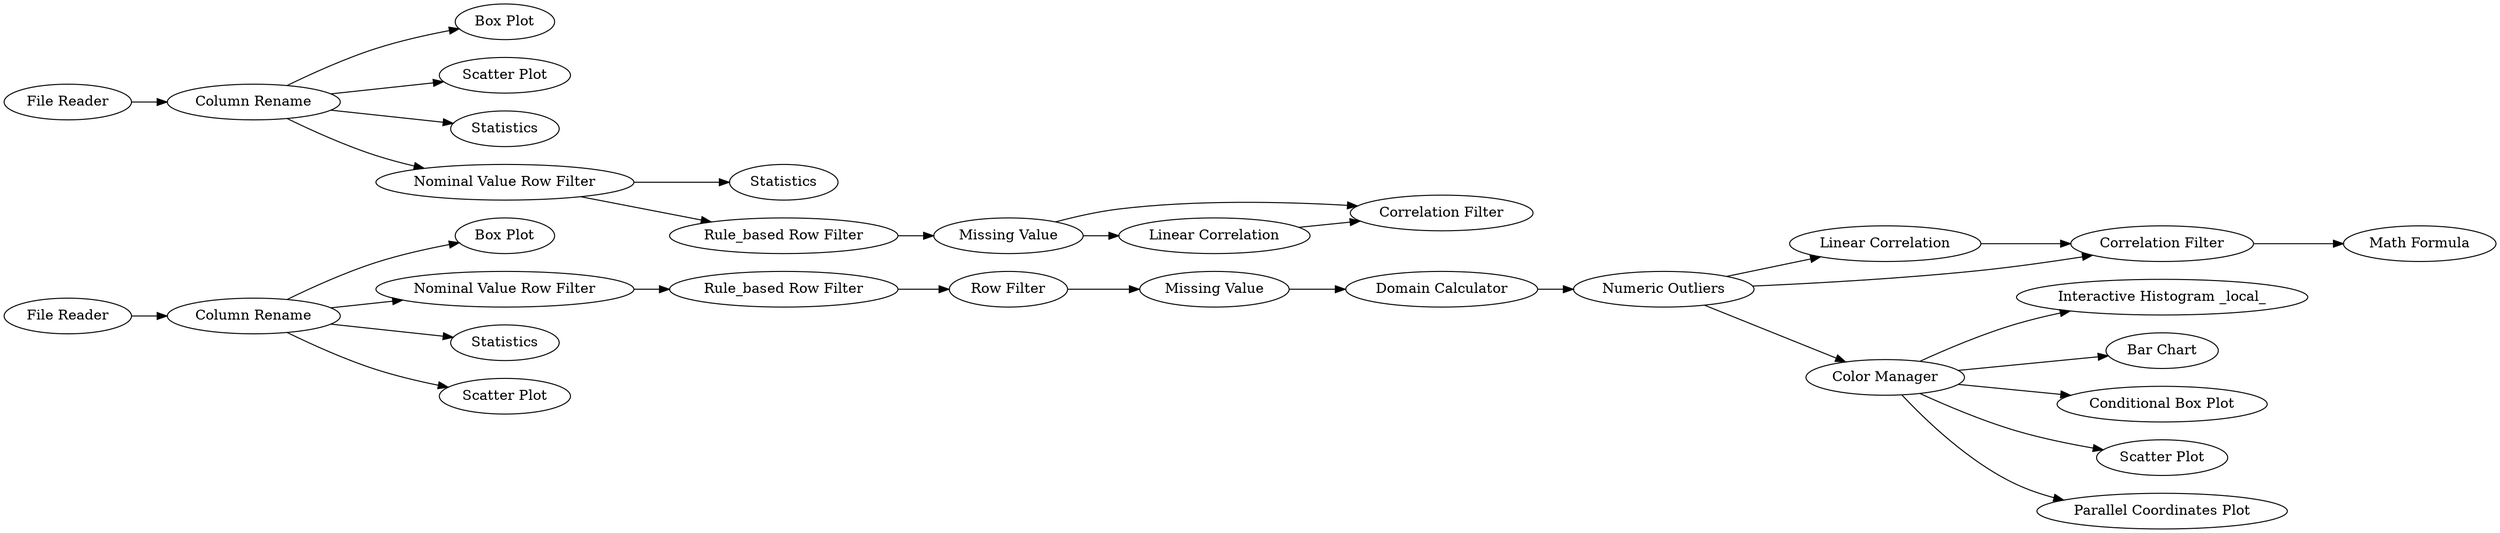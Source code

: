 digraph {
	"7604803004961434762_105" [label="Interactive Histogram _local_"]
	"7604803004961434762_83" [label="Correlation Filter"]
	"7604803004961434762_76" [label="Box Plot"]
	"7604803004961434762_97" [label="Domain Calculator"]
	"7604803004961434762_77" [label="Scatter Plot"]
	"7604803004961434762_95" [label="Row Filter"]
	"7604803004961434762_91" [label="Linear Correlation"]
	"7604803004961434762_90" [label="Box Plot"]
	"7604803004961434762_84" [label="File Reader"]
	"7604803004961434762_75" [label=Statistics]
	"7604803004961434762_82" [label="Linear Correlation"]
	"7604803004961434762_79" [label=Statistics]
	"7604803004961434762_100" [label="Bar Chart"]
	"7604803004961434762_73" [label="File Reader"]
	"7604803004961434762_80" [label="Rule_based Row Filter"]
	"7604803004961434762_88" [label="Correlation Filter"]
	"7604803004961434762_78" [label="Nominal Value Row Filter"]
	"7604803004961434762_89" [label="Rule_based Row Filter"]
	"7604803004961434762_102" [label="Conditional Box Plot"]
	"7604803004961434762_106" [label="Math Formula"]
	"7604803004961434762_86" [label="Missing Value"]
	"7604803004961434762_101" [label="Scatter Plot"]
	"7604803004961434762_96" [label="Color Manager"]
	"7604803004961434762_94" [label="Column Rename"]
	"7604803004961434762_81" [label="Missing Value"]
	"7604803004961434762_85" [label="Nominal Value Row Filter"]
	"7604803004961434762_92" [label=Statistics]
	"7604803004961434762_93" [label="Scatter Plot"]
	"7604803004961434762_103" [label="Numeric Outliers"]
	"7604803004961434762_74" [label="Column Rename"]
	"7604803004961434762_104" [label="Parallel Coordinates Plot"]
	"7604803004961434762_96" -> "7604803004961434762_101"
	"7604803004961434762_81" -> "7604803004961434762_82"
	"7604803004961434762_96" -> "7604803004961434762_102"
	"7604803004961434762_89" -> "7604803004961434762_95"
	"7604803004961434762_78" -> "7604803004961434762_79"
	"7604803004961434762_88" -> "7604803004961434762_106"
	"7604803004961434762_95" -> "7604803004961434762_86"
	"7604803004961434762_96" -> "7604803004961434762_105"
	"7604803004961434762_74" -> "7604803004961434762_76"
	"7604803004961434762_78" -> "7604803004961434762_80"
	"7604803004961434762_94" -> "7604803004961434762_93"
	"7604803004961434762_86" -> "7604803004961434762_97"
	"7604803004961434762_85" -> "7604803004961434762_89"
	"7604803004961434762_74" -> "7604803004961434762_78"
	"7604803004961434762_96" -> "7604803004961434762_104"
	"7604803004961434762_94" -> "7604803004961434762_90"
	"7604803004961434762_84" -> "7604803004961434762_94"
	"7604803004961434762_94" -> "7604803004961434762_92"
	"7604803004961434762_94" -> "7604803004961434762_85"
	"7604803004961434762_74" -> "7604803004961434762_77"
	"7604803004961434762_97" -> "7604803004961434762_103"
	"7604803004961434762_74" -> "7604803004961434762_75"
	"7604803004961434762_91" -> "7604803004961434762_88"
	"7604803004961434762_103" -> "7604803004961434762_88"
	"7604803004961434762_80" -> "7604803004961434762_81"
	"7604803004961434762_82" -> "7604803004961434762_83"
	"7604803004961434762_81" -> "7604803004961434762_83"
	"7604803004961434762_103" -> "7604803004961434762_91"
	"7604803004961434762_96" -> "7604803004961434762_100"
	"7604803004961434762_73" -> "7604803004961434762_74"
	"7604803004961434762_103" -> "7604803004961434762_96"
	rankdir=LR
}
